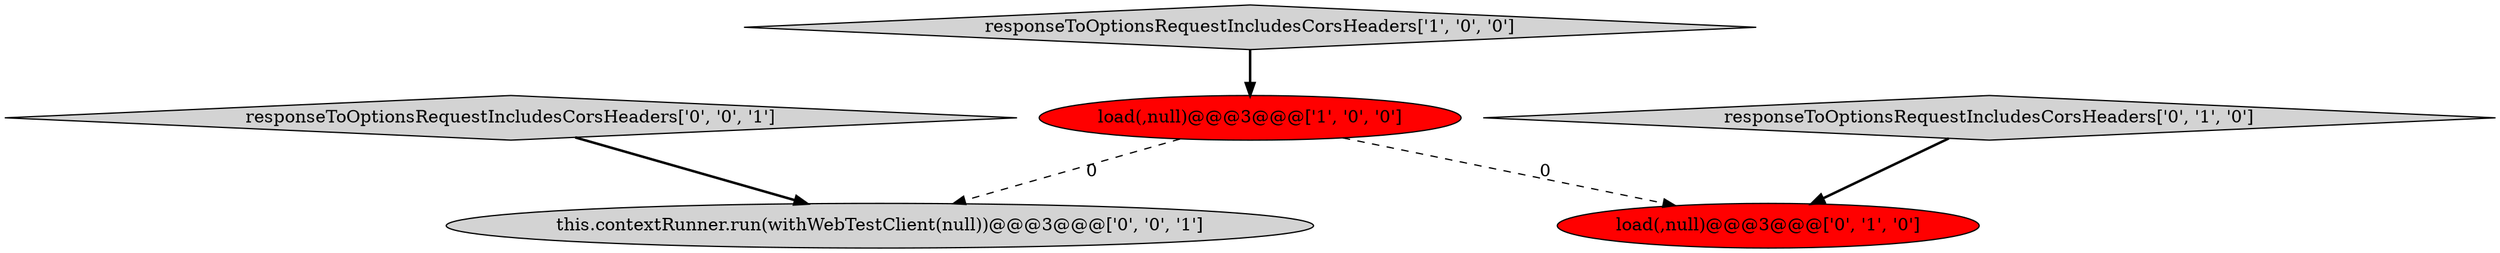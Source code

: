 digraph {
4 [style = filled, label = "this.contextRunner.run(withWebTestClient(null))@@@3@@@['0', '0', '1']", fillcolor = lightgray, shape = ellipse image = "AAA0AAABBB3BBB"];
0 [style = filled, label = "responseToOptionsRequestIncludesCorsHeaders['1', '0', '0']", fillcolor = lightgray, shape = diamond image = "AAA0AAABBB1BBB"];
2 [style = filled, label = "responseToOptionsRequestIncludesCorsHeaders['0', '1', '0']", fillcolor = lightgray, shape = diamond image = "AAA0AAABBB2BBB"];
3 [style = filled, label = "load(,null)@@@3@@@['0', '1', '0']", fillcolor = red, shape = ellipse image = "AAA1AAABBB2BBB"];
5 [style = filled, label = "responseToOptionsRequestIncludesCorsHeaders['0', '0', '1']", fillcolor = lightgray, shape = diamond image = "AAA0AAABBB3BBB"];
1 [style = filled, label = "load(,null)@@@3@@@['1', '0', '0']", fillcolor = red, shape = ellipse image = "AAA1AAABBB1BBB"];
1->4 [style = dashed, label="0"];
1->3 [style = dashed, label="0"];
0->1 [style = bold, label=""];
5->4 [style = bold, label=""];
2->3 [style = bold, label=""];
}
